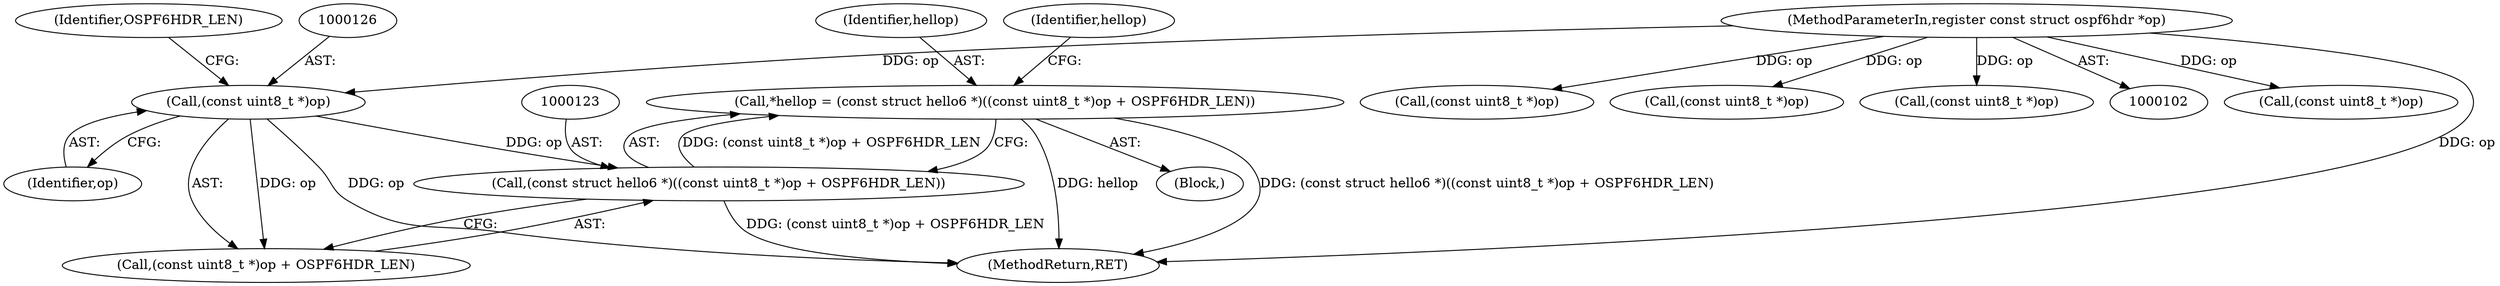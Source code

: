 digraph "0_tcpdump_88b2dac837e81cf56dce05e6e7b5989332c0092d@integer" {
"1000120" [label="(Call,*hellop = (const struct hello6 *)((const uint8_t *)op + OSPF6HDR_LEN))"];
"1000122" [label="(Call,(const struct hello6 *)((const uint8_t *)op + OSPF6HDR_LEN))"];
"1000125" [label="(Call,(const uint8_t *)op)"];
"1000104" [label="(MethodParameterIn,register const struct ospf6hdr *op)"];
"1000122" [label="(Call,(const struct hello6 *)((const uint8_t *)op + OSPF6HDR_LEN))"];
"1000128" [label="(Identifier,OSPF6HDR_LEN)"];
"1000269" [label="(Call,(const uint8_t *)op)"];
"1000483" [label="(Call,(const uint8_t *)op)"];
"1000127" [label="(Identifier,op)"];
"1000118" [label="(Block,)"];
"1000121" [label="(Identifier,hellop)"];
"1000104" [label="(MethodParameterIn,register const struct ospf6hdr *op)"];
"1000365" [label="(Call,(const uint8_t *)op)"];
"1000120" [label="(Call,*hellop = (const struct hello6 *)((const uint8_t *)op + OSPF6HDR_LEN))"];
"1000124" [label="(Call,(const uint8_t *)op + OSPF6HDR_LEN)"];
"1000125" [label="(Call,(const uint8_t *)op)"];
"1000418" [label="(Call,(const uint8_t *)op)"];
"1000509" [label="(MethodReturn,RET)"];
"1000132" [label="(Identifier,hellop)"];
"1000120" -> "1000118"  [label="AST: "];
"1000120" -> "1000122"  [label="CFG: "];
"1000121" -> "1000120"  [label="AST: "];
"1000122" -> "1000120"  [label="AST: "];
"1000132" -> "1000120"  [label="CFG: "];
"1000120" -> "1000509"  [label="DDG: hellop"];
"1000120" -> "1000509"  [label="DDG: (const struct hello6 *)((const uint8_t *)op + OSPF6HDR_LEN)"];
"1000122" -> "1000120"  [label="DDG: (const uint8_t *)op + OSPF6HDR_LEN"];
"1000122" -> "1000124"  [label="CFG: "];
"1000123" -> "1000122"  [label="AST: "];
"1000124" -> "1000122"  [label="AST: "];
"1000122" -> "1000509"  [label="DDG: (const uint8_t *)op + OSPF6HDR_LEN"];
"1000125" -> "1000122"  [label="DDG: op"];
"1000125" -> "1000124"  [label="AST: "];
"1000125" -> "1000127"  [label="CFG: "];
"1000126" -> "1000125"  [label="AST: "];
"1000127" -> "1000125"  [label="AST: "];
"1000128" -> "1000125"  [label="CFG: "];
"1000125" -> "1000509"  [label="DDG: op"];
"1000125" -> "1000124"  [label="DDG: op"];
"1000104" -> "1000125"  [label="DDG: op"];
"1000104" -> "1000102"  [label="AST: "];
"1000104" -> "1000509"  [label="DDG: op"];
"1000104" -> "1000269"  [label="DDG: op"];
"1000104" -> "1000365"  [label="DDG: op"];
"1000104" -> "1000418"  [label="DDG: op"];
"1000104" -> "1000483"  [label="DDG: op"];
}
